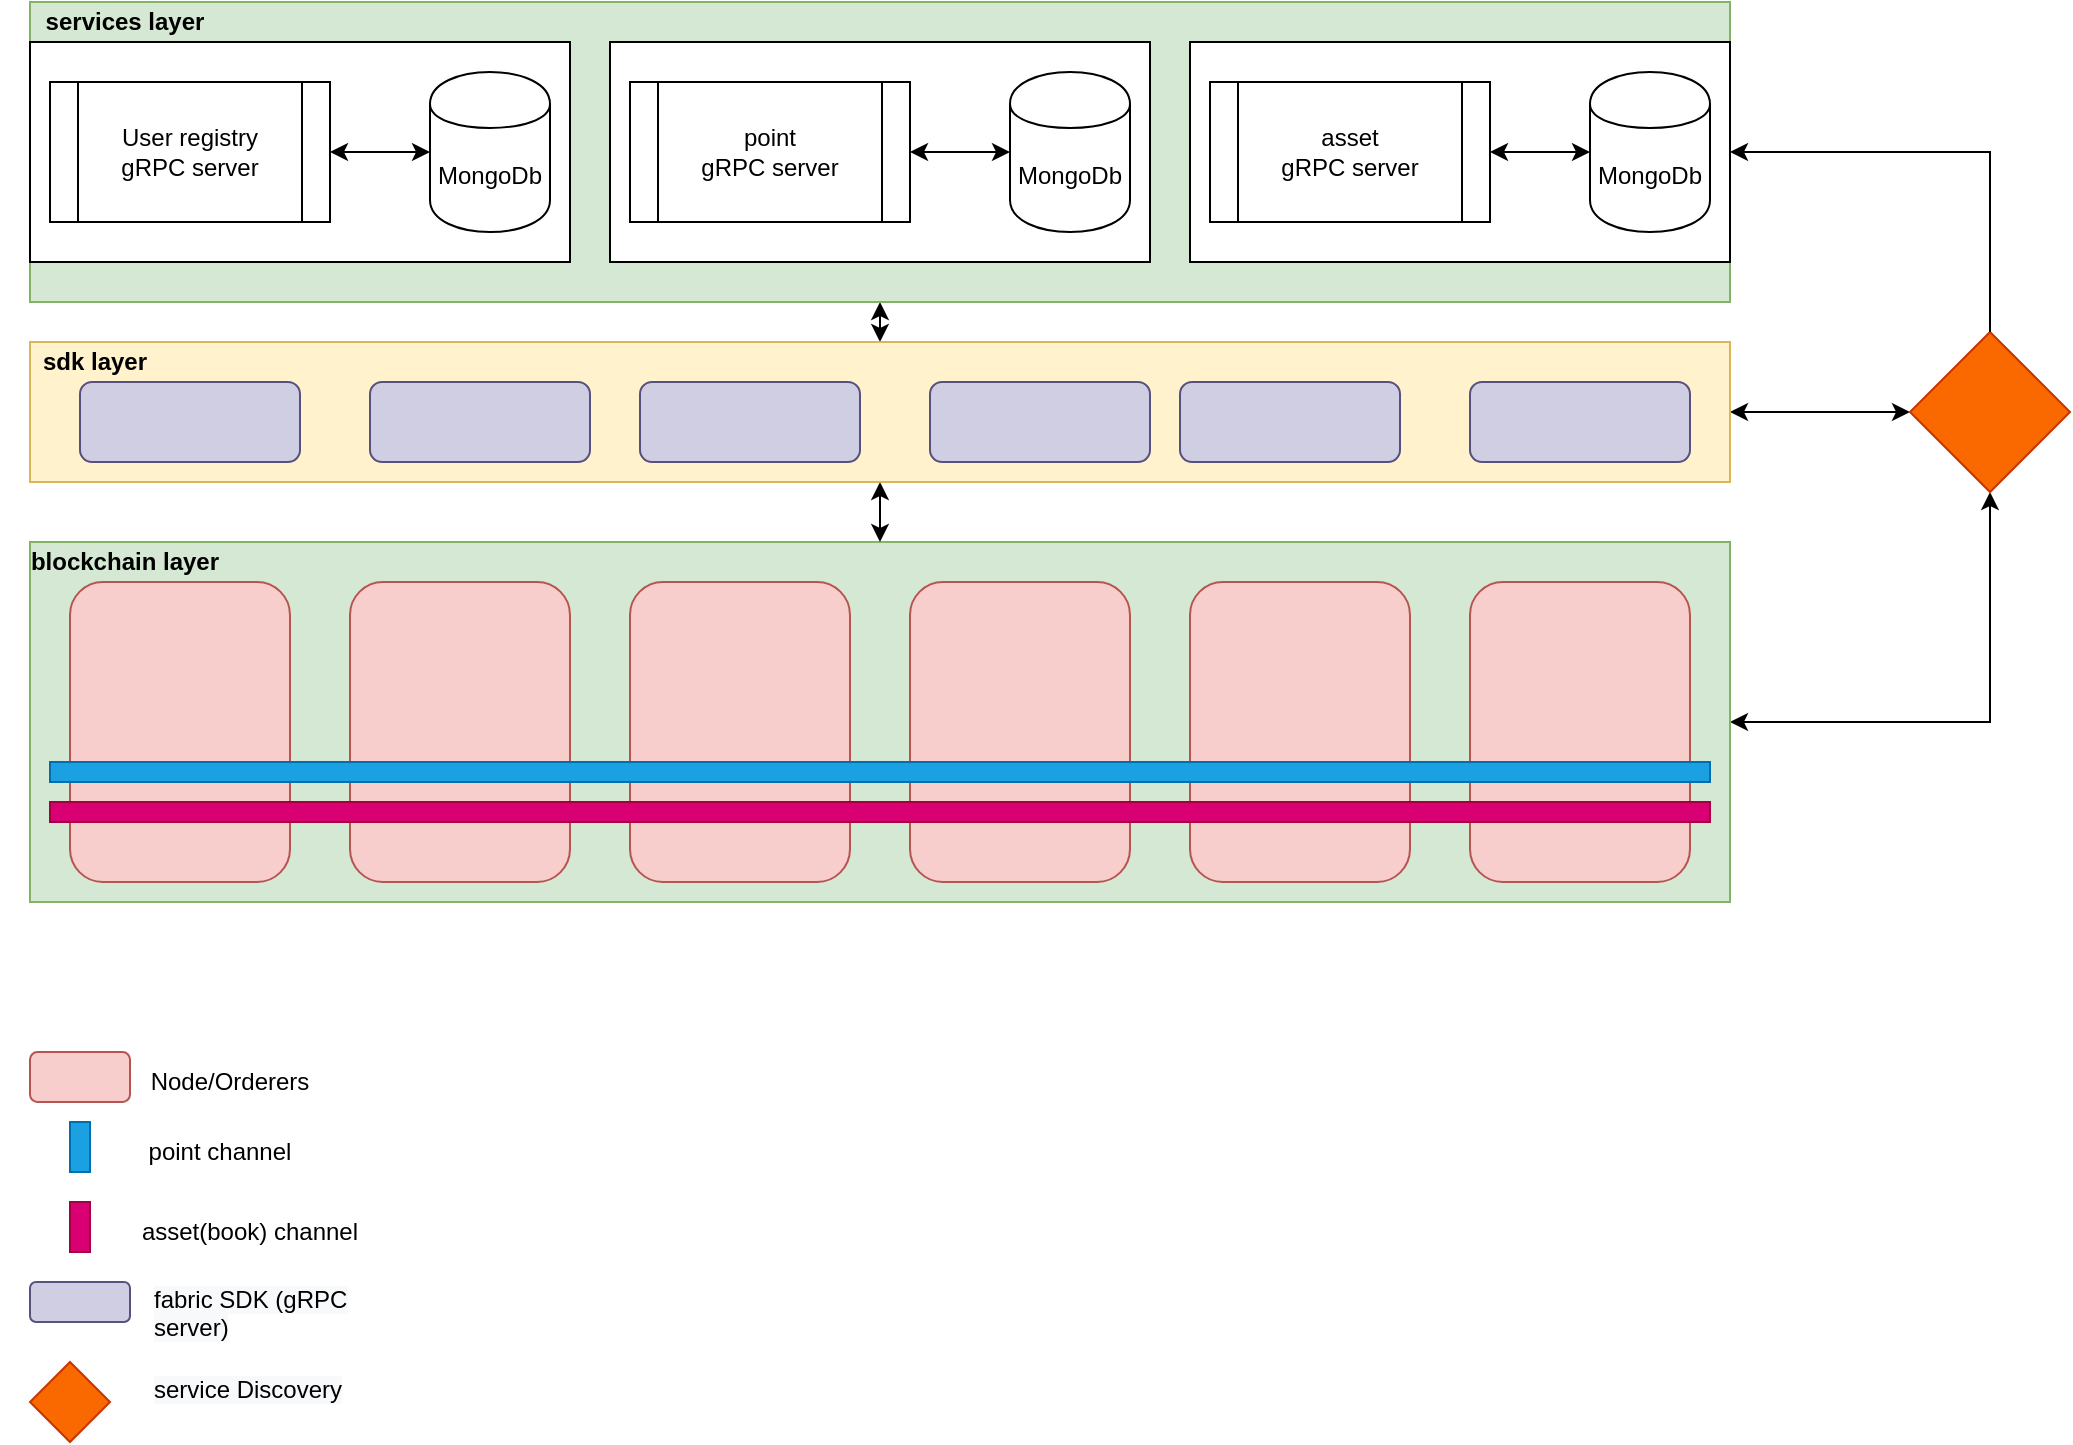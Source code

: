 <mxfile version="13.1.3">
    <diagram id="6hGFLwfOUW9BJ-s0fimq" name="Page-1">
        <mxGraphModel dx="1881" dy="669" grid="1" gridSize="10" guides="1" tooltips="1" connect="1" arrows="1" fold="1" page="1" pageScale="1" pageWidth="827" pageHeight="1169" math="0" shadow="0">
            <root>
                <mxCell id="0"/>
                <mxCell id="1" parent="0"/>
                <mxCell id="16" value="" style="rounded=1;whiteSpace=wrap;html=1;fillColor=#f8cecc;strokeColor=#b85450;" vertex="1" parent="1">
                    <mxGeometry y="525" width="50" height="25" as="geometry"/>
                </mxCell>
                <mxCell id="17" value="Node/Orderers" style="text;html=1;strokeColor=none;fillColor=none;align=center;verticalAlign=middle;whiteSpace=wrap;rounded=0;" vertex="1" parent="1">
                    <mxGeometry x="80" y="530" width="40" height="20" as="geometry"/>
                </mxCell>
                <mxCell id="18" value="" style="rounded=0;whiteSpace=wrap;html=1;fillColor=#1ba1e2;strokeColor=#006EAF;fontColor=#ffffff;" vertex="1" parent="1">
                    <mxGeometry x="20" y="560" width="10" height="25" as="geometry"/>
                </mxCell>
                <mxCell id="19" value="point channel" style="text;html=1;strokeColor=none;fillColor=none;align=center;verticalAlign=middle;whiteSpace=wrap;rounded=0;" vertex="1" parent="1">
                    <mxGeometry x="50" y="565" width="90" height="20" as="geometry"/>
                </mxCell>
                <mxCell id="21" value="" style="rounded=0;whiteSpace=wrap;html=1;fillColor=#d80073;strokeColor=#A50040;fontColor=#ffffff;" vertex="1" parent="1">
                    <mxGeometry x="20" y="600" width="10" height="25" as="geometry"/>
                </mxCell>
                <mxCell id="22" value="asset(book) channel" style="text;html=1;strokeColor=none;fillColor=none;align=center;verticalAlign=middle;whiteSpace=wrap;rounded=0;" vertex="1" parent="1">
                    <mxGeometry x="50" y="605" width="120" height="20" as="geometry"/>
                </mxCell>
                <mxCell id="77" style="edgeStyle=orthogonalEdgeStyle;rounded=0;orthogonalLoop=1;jettySize=auto;html=1;entryX=0.5;entryY=1;entryDx=0;entryDy=0;startArrow=classic;startFill=1;" edge="1" parent="1" source="31" target="72">
                    <mxGeometry relative="1" as="geometry"/>
                </mxCell>
                <mxCell id="31" value="" style="rounded=0;whiteSpace=wrap;html=1;fillColor=#d5e8d4;strokeColor=#82b366;" vertex="1" parent="1">
                    <mxGeometry y="270" width="850" height="180" as="geometry"/>
                </mxCell>
                <mxCell id="36" value="" style="rounded=1;whiteSpace=wrap;html=1;fillColor=#f8cecc;strokeColor=#b85450;" vertex="1" parent="1">
                    <mxGeometry x="720" y="290" width="110" height="150" as="geometry"/>
                </mxCell>
                <mxCell id="70" style="edgeStyle=orthogonalEdgeStyle;rounded=0;orthogonalLoop=1;jettySize=auto;html=1;entryX=0.5;entryY=0;entryDx=0;entryDy=0;startArrow=classic;startFill=1;exitX=0.5;exitY=1;exitDx=0;exitDy=0;" edge="1" parent="1" source="79" target="59">
                    <mxGeometry relative="1" as="geometry">
                        <mxPoint x="425" y="130" as="sourcePoint"/>
                    </mxGeometry>
                </mxCell>
                <mxCell id="51" value="" style="rounded=1;whiteSpace=wrap;html=1;fillColor=#f8cecc;strokeColor=#b85450;" vertex="1" parent="1">
                    <mxGeometry x="580" y="290" width="110" height="150" as="geometry"/>
                </mxCell>
                <mxCell id="53" value="" style="rounded=1;whiteSpace=wrap;html=1;fillColor=#f8cecc;strokeColor=#b85450;" vertex="1" parent="1">
                    <mxGeometry x="440" y="290" width="110" height="150" as="geometry"/>
                </mxCell>
                <mxCell id="54" value="" style="rounded=1;whiteSpace=wrap;html=1;fillColor=#f8cecc;strokeColor=#b85450;" vertex="1" parent="1">
                    <mxGeometry x="300" y="290" width="110" height="150" as="geometry"/>
                </mxCell>
                <mxCell id="55" value="" style="rounded=1;whiteSpace=wrap;html=1;fillColor=#f8cecc;strokeColor=#b85450;" vertex="1" parent="1">
                    <mxGeometry x="160" y="290" width="110" height="150" as="geometry"/>
                </mxCell>
                <mxCell id="56" value="" style="rounded=1;whiteSpace=wrap;html=1;fillColor=#f8cecc;strokeColor=#b85450;" vertex="1" parent="1">
                    <mxGeometry x="20" y="290" width="110" height="150" as="geometry"/>
                </mxCell>
                <mxCell id="57" value="" style="rounded=0;whiteSpace=wrap;html=1;fillColor=#d80073;strokeColor=#A50040;fontColor=#ffffff;" vertex="1" parent="1">
                    <mxGeometry x="10" y="400" width="830" height="10" as="geometry"/>
                </mxCell>
                <mxCell id="58" value="" style="rounded=0;whiteSpace=wrap;html=1;fillColor=#1ba1e2;strokeColor=#006EAF;fontColor=#ffffff;" vertex="1" parent="1">
                    <mxGeometry x="10" y="380" width="830" height="10" as="geometry"/>
                </mxCell>
                <mxCell id="78" style="edgeStyle=orthogonalEdgeStyle;rounded=0;orthogonalLoop=1;jettySize=auto;html=1;startArrow=classic;startFill=1;" edge="1" parent="1" source="59" target="72">
                    <mxGeometry relative="1" as="geometry">
                        <Array as="points">
                            <mxPoint x="920" y="205"/>
                            <mxPoint x="920" y="205"/>
                        </Array>
                    </mxGeometry>
                </mxCell>
                <mxCell id="93" style="edgeStyle=orthogonalEdgeStyle;rounded=0;orthogonalLoop=1;jettySize=auto;html=1;entryX=0.5;entryY=0;entryDx=0;entryDy=0;startArrow=classic;startFill=1;" edge="1" parent="1" source="59" target="31">
                    <mxGeometry relative="1" as="geometry"/>
                </mxCell>
                <mxCell id="59" value="" style="rounded=0;whiteSpace=wrap;html=1;fillColor=#fff2cc;strokeColor=#d6b656;" vertex="1" parent="1">
                    <mxGeometry y="170" width="850" height="70" as="geometry"/>
                </mxCell>
                <mxCell id="60" value="" style="rounded=1;whiteSpace=wrap;html=1;fillColor=#d0cee2;strokeColor=#56517e;" vertex="1" parent="1">
                    <mxGeometry x="25" y="190" width="110" height="40" as="geometry"/>
                </mxCell>
                <mxCell id="61" value="" style="rounded=1;whiteSpace=wrap;html=1;fillColor=#d0cee2;strokeColor=#56517e;" vertex="1" parent="1">
                    <mxGeometry x="170" y="190" width="110" height="40" as="geometry"/>
                </mxCell>
                <mxCell id="63" value="" style="rounded=1;whiteSpace=wrap;html=1;fillColor=#d0cee2;strokeColor=#56517e;" vertex="1" parent="1">
                    <mxGeometry x="305" y="190" width="110" height="40" as="geometry"/>
                </mxCell>
                <mxCell id="64" value="" style="rounded=1;whiteSpace=wrap;html=1;fillColor=#d0cee2;strokeColor=#56517e;" vertex="1" parent="1">
                    <mxGeometry x="450" y="190" width="110" height="40" as="geometry"/>
                </mxCell>
                <mxCell id="65" value="" style="rounded=1;whiteSpace=wrap;html=1;fillColor=#d0cee2;strokeColor=#56517e;" vertex="1" parent="1">
                    <mxGeometry x="575" y="190" width="110" height="40" as="geometry"/>
                </mxCell>
                <mxCell id="66" value="" style="rounded=1;whiteSpace=wrap;html=1;fillColor=#d0cee2;strokeColor=#56517e;" vertex="1" parent="1">
                    <mxGeometry x="720" y="190" width="110" height="40" as="geometry"/>
                </mxCell>
                <mxCell id="67" value="" style="rounded=1;whiteSpace=wrap;html=1;fillColor=#d0cee2;strokeColor=#56517e;" vertex="1" parent="1">
                    <mxGeometry y="640" width="50" height="20" as="geometry"/>
                </mxCell>
                <mxCell id="68" value="&lt;span style=&quot;color: rgb(0 , 0 , 0) ; font-family: &amp;#34;helvetica&amp;#34; ; font-size: 12px ; font-style: normal ; font-weight: 400 ; letter-spacing: normal ; text-align: center ; text-indent: 0px ; text-transform: none ; word-spacing: 0px ; background-color: rgb(248 , 249 , 250) ; float: none ; display: inline&quot;&gt;fabric SDK (gRPC server)&lt;/span&gt;" style="text;whiteSpace=wrap;html=1;" vertex="1" parent="1">
                    <mxGeometry x="60" y="635" width="100" height="30" as="geometry"/>
                </mxCell>
                <mxCell id="72" value="" style="rhombus;whiteSpace=wrap;html=1;fillColor=#fa6800;strokeColor=#C73500;fontColor=#ffffff;" vertex="1" parent="1">
                    <mxGeometry x="940" y="165" width="80" height="80" as="geometry"/>
                </mxCell>
                <mxCell id="92" style="edgeStyle=orthogonalEdgeStyle;rounded=0;orthogonalLoop=1;jettySize=auto;html=1;entryX=0.5;entryY=0;entryDx=0;entryDy=0;startArrow=classic;startFill=1;endArrow=none;endFill=0;" edge="1" parent="1" source="79" target="72">
                    <mxGeometry relative="1" as="geometry"/>
                </mxCell>
                <mxCell id="79" value="" style="rounded=0;whiteSpace=wrap;html=1;fillColor=#d5e8d4;strokeColor=#82b366;align=left;" vertex="1" parent="1">
                    <mxGeometry width="850" height="150" as="geometry"/>
                </mxCell>
                <mxCell id="80" value="" style="rounded=0;whiteSpace=wrap;html=1;" vertex="1" parent="1">
                    <mxGeometry y="20" width="270" height="110" as="geometry"/>
                </mxCell>
                <mxCell id="81" style="edgeStyle=orthogonalEdgeStyle;rounded=0;orthogonalLoop=1;jettySize=auto;html=1;startArrow=classic;startFill=1;" edge="1" parent="1" source="82" target="83">
                    <mxGeometry relative="1" as="geometry"/>
                </mxCell>
                <mxCell id="82" value="MongoDb" style="shape=cylinder;whiteSpace=wrap;html=1;boundedLbl=1;backgroundOutline=1;" vertex="1" parent="1">
                    <mxGeometry x="200" y="35" width="60" height="80" as="geometry"/>
                </mxCell>
                <mxCell id="83" value="&lt;span&gt;User registry&lt;/span&gt;&lt;br&gt;&lt;span&gt;gRPC server&lt;/span&gt;" style="shape=process;whiteSpace=wrap;html=1;backgroundOutline=1;" vertex="1" parent="1">
                    <mxGeometry x="10" y="40" width="140" height="70" as="geometry"/>
                </mxCell>
                <mxCell id="84" value="" style="rounded=0;whiteSpace=wrap;html=1;" vertex="1" parent="1">
                    <mxGeometry x="290" y="20" width="270" height="110" as="geometry"/>
                </mxCell>
                <mxCell id="85" style="edgeStyle=orthogonalEdgeStyle;rounded=0;orthogonalLoop=1;jettySize=auto;html=1;startArrow=classic;startFill=1;" edge="1" parent="1" source="86" target="87">
                    <mxGeometry relative="1" as="geometry"/>
                </mxCell>
                <mxCell id="86" value="MongoDb" style="shape=cylinder;whiteSpace=wrap;html=1;boundedLbl=1;backgroundOutline=1;" vertex="1" parent="1">
                    <mxGeometry x="490" y="35" width="60" height="80" as="geometry"/>
                </mxCell>
                <mxCell id="87" value="point&lt;br&gt;gRPC server" style="shape=process;whiteSpace=wrap;html=1;backgroundOutline=1;" vertex="1" parent="1">
                    <mxGeometry x="300" y="40" width="140" height="70" as="geometry"/>
                </mxCell>
                <mxCell id="88" value="" style="rounded=0;whiteSpace=wrap;html=1;" vertex="1" parent="1">
                    <mxGeometry x="580" y="20" width="270" height="110" as="geometry"/>
                </mxCell>
                <mxCell id="89" style="edgeStyle=orthogonalEdgeStyle;rounded=0;orthogonalLoop=1;jettySize=auto;html=1;startArrow=classic;startFill=1;" edge="1" parent="1" source="90" target="91">
                    <mxGeometry relative="1" as="geometry"/>
                </mxCell>
                <mxCell id="90" value="MongoDb" style="shape=cylinder;whiteSpace=wrap;html=1;boundedLbl=1;backgroundOutline=1;" vertex="1" parent="1">
                    <mxGeometry x="780" y="35" width="60" height="80" as="geometry"/>
                </mxCell>
                <mxCell id="91" value="asset&lt;br&gt;gRPC server" style="shape=process;whiteSpace=wrap;html=1;backgroundOutline=1;" vertex="1" parent="1">
                    <mxGeometry x="590" y="40" width="140" height="70" as="geometry"/>
                </mxCell>
                <mxCell id="94" value="" style="rhombus;whiteSpace=wrap;html=1;fillColor=#fa6800;strokeColor=#C73500;fontColor=#ffffff;" vertex="1" parent="1">
                    <mxGeometry y="680" width="40" height="40" as="geometry"/>
                </mxCell>
                <mxCell id="95" value="&lt;span style=&quot;color: rgb(0 , 0 , 0) ; font-family: &amp;#34;helvetica&amp;#34; ; font-size: 12px ; font-style: normal ; font-weight: 400 ; letter-spacing: normal ; text-align: center ; text-indent: 0px ; text-transform: none ; word-spacing: 0px ; background-color: rgb(248 , 249 , 250) ; float: none ; display: inline&quot;&gt;service Discovery&lt;/span&gt;" style="text;whiteSpace=wrap;html=1;" vertex="1" parent="1">
                    <mxGeometry x="60" y="680" width="100" height="30" as="geometry"/>
                </mxCell>
                <mxCell id="96" value="&lt;b&gt;services layer&lt;/b&gt;" style="text;html=1;strokeColor=none;fillColor=none;align=center;verticalAlign=middle;whiteSpace=wrap;rounded=0;" vertex="1" parent="1">
                    <mxGeometry width="95" height="20" as="geometry"/>
                </mxCell>
                <mxCell id="97" value="&lt;b&gt;sdk layer&lt;/b&gt;" style="text;html=1;strokeColor=none;fillColor=none;align=center;verticalAlign=middle;whiteSpace=wrap;rounded=0;" vertex="1" parent="1">
                    <mxGeometry x="-15" y="170" width="95" height="20" as="geometry"/>
                </mxCell>
                <mxCell id="98" value="&lt;b&gt;blockchain layer&lt;/b&gt;" style="text;html=1;strokeColor=none;fillColor=none;align=center;verticalAlign=middle;whiteSpace=wrap;rounded=0;" vertex="1" parent="1">
                    <mxGeometry x="-5" y="270" width="105" height="20" as="geometry"/>
                </mxCell>
            </root>
        </mxGraphModel>
    </diagram>
</mxfile>